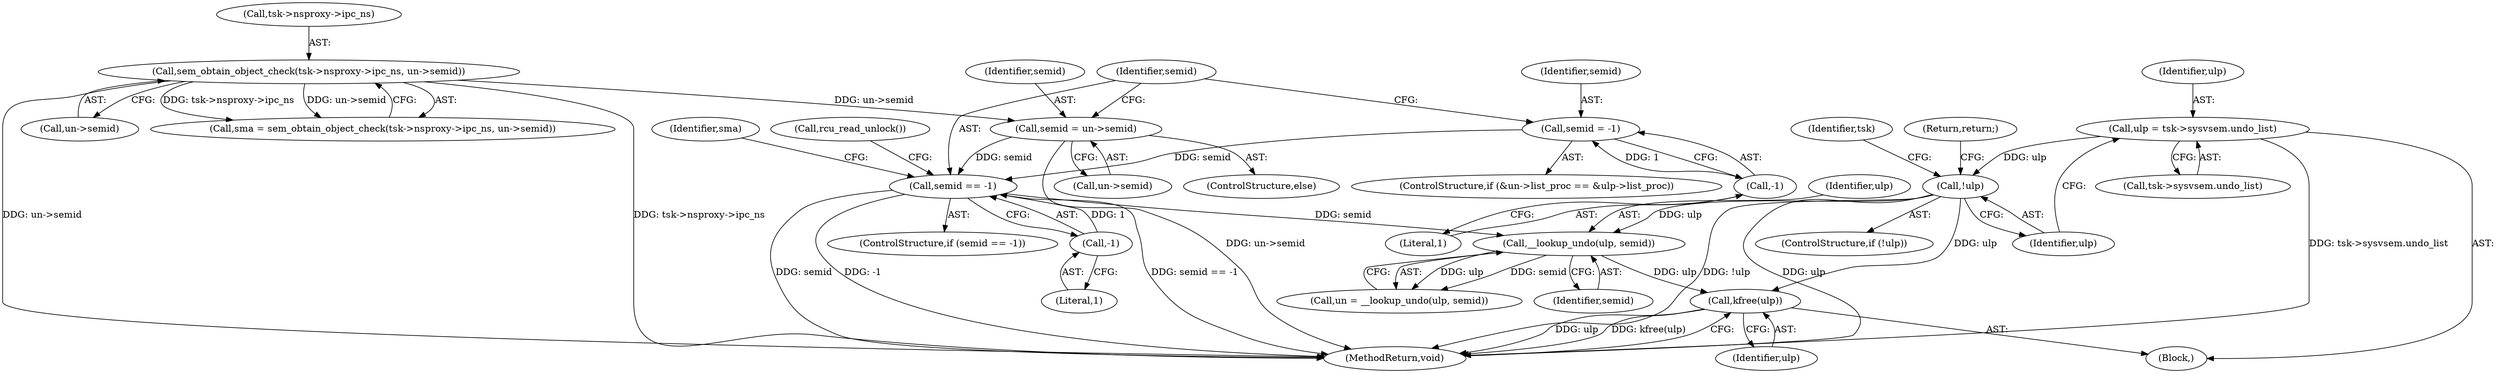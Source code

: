 digraph "0_linux_6062a8dc0517bce23e3c2f7d2fea5e22411269a3_1@API" {
"1000321" [label="(Call,kfree(ulp))"];
"1000196" [label="(Call,__lookup_undo(ulp, semid))"];
"1000118" [label="(Call,!ulp)"];
"1000110" [label="(Call,ulp = tsk->sysvsem.undo_list)"];
"1000165" [label="(Call,semid == -1)"];
"1000159" [label="(Call,semid = un->semid)"];
"1000174" [label="(Call,sem_obtain_object_check(tsk->nsproxy->ipc_ns, un->semid))"];
"1000154" [label="(Call,semid = -1)"];
"1000156" [label="(Call,-1)"];
"1000167" [label="(Call,-1)"];
"1000173" [label="(Identifier,sma)"];
"1000161" [label="(Call,un->semid)"];
"1000124" [label="(Identifier,tsk)"];
"1000194" [label="(Call,un = __lookup_undo(ulp, semid))"];
"1000156" [label="(Call,-1)"];
"1000321" [label="(Call,kfree(ulp))"];
"1000168" [label="(Literal,1)"];
"1000118" [label="(Call,!ulp)"];
"1000155" [label="(Identifier,semid)"];
"1000166" [label="(Identifier,semid)"];
"1000119" [label="(Identifier,ulp)"];
"1000164" [label="(ControlStructure,if (semid == -1))"];
"1000174" [label="(Call,sem_obtain_object_check(tsk->nsproxy->ipc_ns, un->semid))"];
"1000159" [label="(Call,semid = un->semid)"];
"1000198" [label="(Identifier,semid)"];
"1000120" [label="(Return,return;)"];
"1000110" [label="(Call,ulp = tsk->sysvsem.undo_list)"];
"1000157" [label="(Literal,1)"];
"1000108" [label="(Block,)"];
"1000197" [label="(Identifier,ulp)"];
"1000144" [label="(ControlStructure,if (&un->list_proc == &ulp->list_proc))"];
"1000117" [label="(ControlStructure,if (!ulp))"];
"1000170" [label="(Call,rcu_read_unlock())"];
"1000112" [label="(Call,tsk->sysvsem.undo_list)"];
"1000111" [label="(Identifier,ulp)"];
"1000323" [label="(MethodReturn,void)"];
"1000158" [label="(ControlStructure,else)"];
"1000196" [label="(Call,__lookup_undo(ulp, semid))"];
"1000175" [label="(Call,tsk->nsproxy->ipc_ns)"];
"1000180" [label="(Call,un->semid)"];
"1000154" [label="(Call,semid = -1)"];
"1000172" [label="(Call,sma = sem_obtain_object_check(tsk->nsproxy->ipc_ns, un->semid))"];
"1000160" [label="(Identifier,semid)"];
"1000322" [label="(Identifier,ulp)"];
"1000167" [label="(Call,-1)"];
"1000165" [label="(Call,semid == -1)"];
"1000321" -> "1000108"  [label="AST: "];
"1000321" -> "1000322"  [label="CFG: "];
"1000322" -> "1000321"  [label="AST: "];
"1000323" -> "1000321"  [label="CFG: "];
"1000321" -> "1000323"  [label="DDG: ulp"];
"1000321" -> "1000323"  [label="DDG: kfree(ulp)"];
"1000196" -> "1000321"  [label="DDG: ulp"];
"1000118" -> "1000321"  [label="DDG: ulp"];
"1000196" -> "1000194"  [label="AST: "];
"1000196" -> "1000198"  [label="CFG: "];
"1000197" -> "1000196"  [label="AST: "];
"1000198" -> "1000196"  [label="AST: "];
"1000194" -> "1000196"  [label="CFG: "];
"1000196" -> "1000194"  [label="DDG: ulp"];
"1000196" -> "1000194"  [label="DDG: semid"];
"1000118" -> "1000196"  [label="DDG: ulp"];
"1000165" -> "1000196"  [label="DDG: semid"];
"1000118" -> "1000117"  [label="AST: "];
"1000118" -> "1000119"  [label="CFG: "];
"1000119" -> "1000118"  [label="AST: "];
"1000120" -> "1000118"  [label="CFG: "];
"1000124" -> "1000118"  [label="CFG: "];
"1000118" -> "1000323"  [label="DDG: !ulp"];
"1000118" -> "1000323"  [label="DDG: ulp"];
"1000110" -> "1000118"  [label="DDG: ulp"];
"1000110" -> "1000108"  [label="AST: "];
"1000110" -> "1000112"  [label="CFG: "];
"1000111" -> "1000110"  [label="AST: "];
"1000112" -> "1000110"  [label="AST: "];
"1000119" -> "1000110"  [label="CFG: "];
"1000110" -> "1000323"  [label="DDG: tsk->sysvsem.undo_list"];
"1000165" -> "1000164"  [label="AST: "];
"1000165" -> "1000167"  [label="CFG: "];
"1000166" -> "1000165"  [label="AST: "];
"1000167" -> "1000165"  [label="AST: "];
"1000170" -> "1000165"  [label="CFG: "];
"1000173" -> "1000165"  [label="CFG: "];
"1000165" -> "1000323"  [label="DDG: semid"];
"1000165" -> "1000323"  [label="DDG: -1"];
"1000165" -> "1000323"  [label="DDG: semid == -1"];
"1000159" -> "1000165"  [label="DDG: semid"];
"1000154" -> "1000165"  [label="DDG: semid"];
"1000167" -> "1000165"  [label="DDG: 1"];
"1000159" -> "1000158"  [label="AST: "];
"1000159" -> "1000161"  [label="CFG: "];
"1000160" -> "1000159"  [label="AST: "];
"1000161" -> "1000159"  [label="AST: "];
"1000166" -> "1000159"  [label="CFG: "];
"1000159" -> "1000323"  [label="DDG: un->semid"];
"1000174" -> "1000159"  [label="DDG: un->semid"];
"1000174" -> "1000172"  [label="AST: "];
"1000174" -> "1000180"  [label="CFG: "];
"1000175" -> "1000174"  [label="AST: "];
"1000180" -> "1000174"  [label="AST: "];
"1000172" -> "1000174"  [label="CFG: "];
"1000174" -> "1000323"  [label="DDG: un->semid"];
"1000174" -> "1000323"  [label="DDG: tsk->nsproxy->ipc_ns"];
"1000174" -> "1000172"  [label="DDG: tsk->nsproxy->ipc_ns"];
"1000174" -> "1000172"  [label="DDG: un->semid"];
"1000154" -> "1000144"  [label="AST: "];
"1000154" -> "1000156"  [label="CFG: "];
"1000155" -> "1000154"  [label="AST: "];
"1000156" -> "1000154"  [label="AST: "];
"1000166" -> "1000154"  [label="CFG: "];
"1000156" -> "1000154"  [label="DDG: 1"];
"1000156" -> "1000157"  [label="CFG: "];
"1000157" -> "1000156"  [label="AST: "];
"1000167" -> "1000168"  [label="CFG: "];
"1000168" -> "1000167"  [label="AST: "];
}

